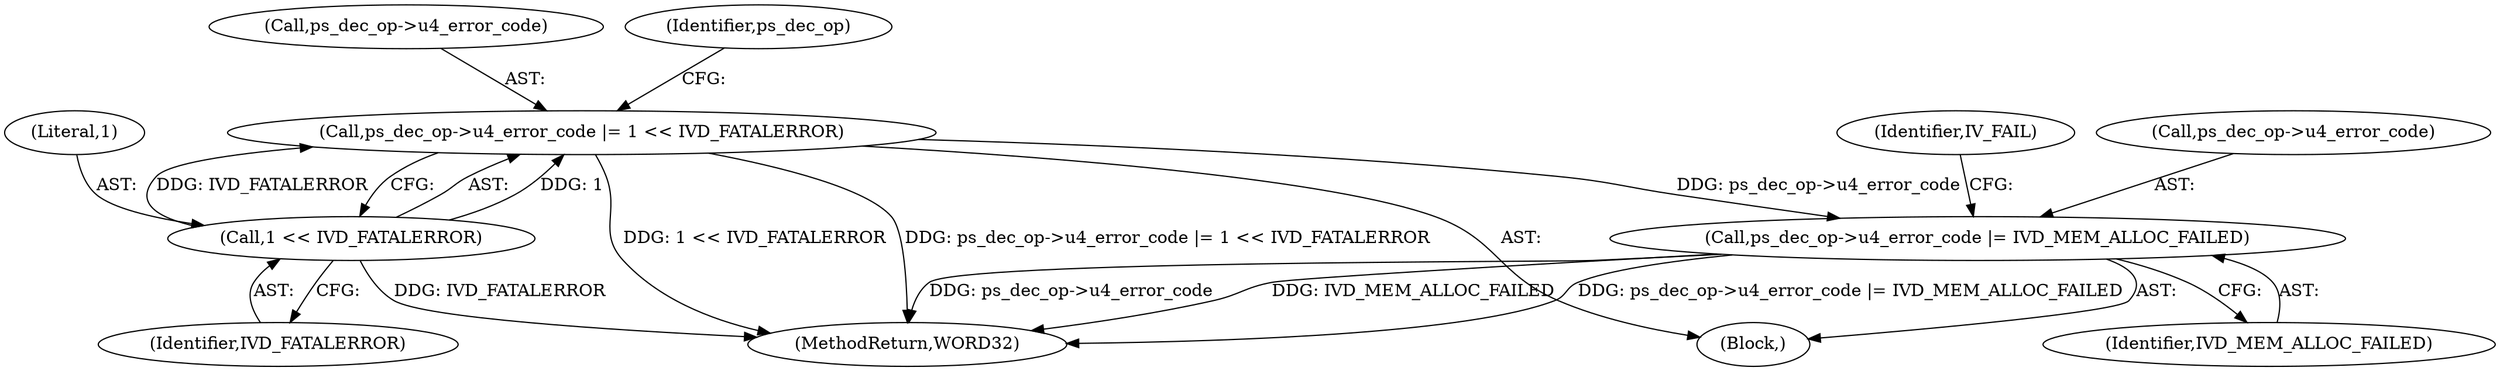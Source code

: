 digraph "0_Android_a33f6725d7e9f92330f995ce2dcf4faa33f6433f@pointer" {
"1001207" [label="(Call,ps_dec_op->u4_error_code |= IVD_MEM_ALLOC_FAILED)"];
"1001200" [label="(Call,ps_dec_op->u4_error_code |= 1 << IVD_FATALERROR)"];
"1001204" [label="(Call,1 << IVD_FATALERROR)"];
"1001200" [label="(Call,ps_dec_op->u4_error_code |= 1 << IVD_FATALERROR)"];
"1001211" [label="(Identifier,IVD_MEM_ALLOC_FAILED)"];
"1001906" [label="(MethodReturn,WORD32)"];
"1001201" [label="(Call,ps_dec_op->u4_error_code)"];
"1001209" [label="(Identifier,ps_dec_op)"];
"1001204" [label="(Call,1 << IVD_FATALERROR)"];
"1001206" [label="(Identifier,IVD_FATALERROR)"];
"1001205" [label="(Literal,1)"];
"1001208" [label="(Call,ps_dec_op->u4_error_code)"];
"1001192" [label="(Block,)"];
"1001207" [label="(Call,ps_dec_op->u4_error_code |= IVD_MEM_ALLOC_FAILED)"];
"1001213" [label="(Identifier,IV_FAIL)"];
"1001207" -> "1001192"  [label="AST: "];
"1001207" -> "1001211"  [label="CFG: "];
"1001208" -> "1001207"  [label="AST: "];
"1001211" -> "1001207"  [label="AST: "];
"1001213" -> "1001207"  [label="CFG: "];
"1001207" -> "1001906"  [label="DDG: ps_dec_op->u4_error_code"];
"1001207" -> "1001906"  [label="DDG: IVD_MEM_ALLOC_FAILED"];
"1001207" -> "1001906"  [label="DDG: ps_dec_op->u4_error_code |= IVD_MEM_ALLOC_FAILED"];
"1001200" -> "1001207"  [label="DDG: ps_dec_op->u4_error_code"];
"1001200" -> "1001192"  [label="AST: "];
"1001200" -> "1001204"  [label="CFG: "];
"1001201" -> "1001200"  [label="AST: "];
"1001204" -> "1001200"  [label="AST: "];
"1001209" -> "1001200"  [label="CFG: "];
"1001200" -> "1001906"  [label="DDG: ps_dec_op->u4_error_code |= 1 << IVD_FATALERROR"];
"1001200" -> "1001906"  [label="DDG: 1 << IVD_FATALERROR"];
"1001204" -> "1001200"  [label="DDG: 1"];
"1001204" -> "1001200"  [label="DDG: IVD_FATALERROR"];
"1001204" -> "1001206"  [label="CFG: "];
"1001205" -> "1001204"  [label="AST: "];
"1001206" -> "1001204"  [label="AST: "];
"1001204" -> "1001906"  [label="DDG: IVD_FATALERROR"];
}
